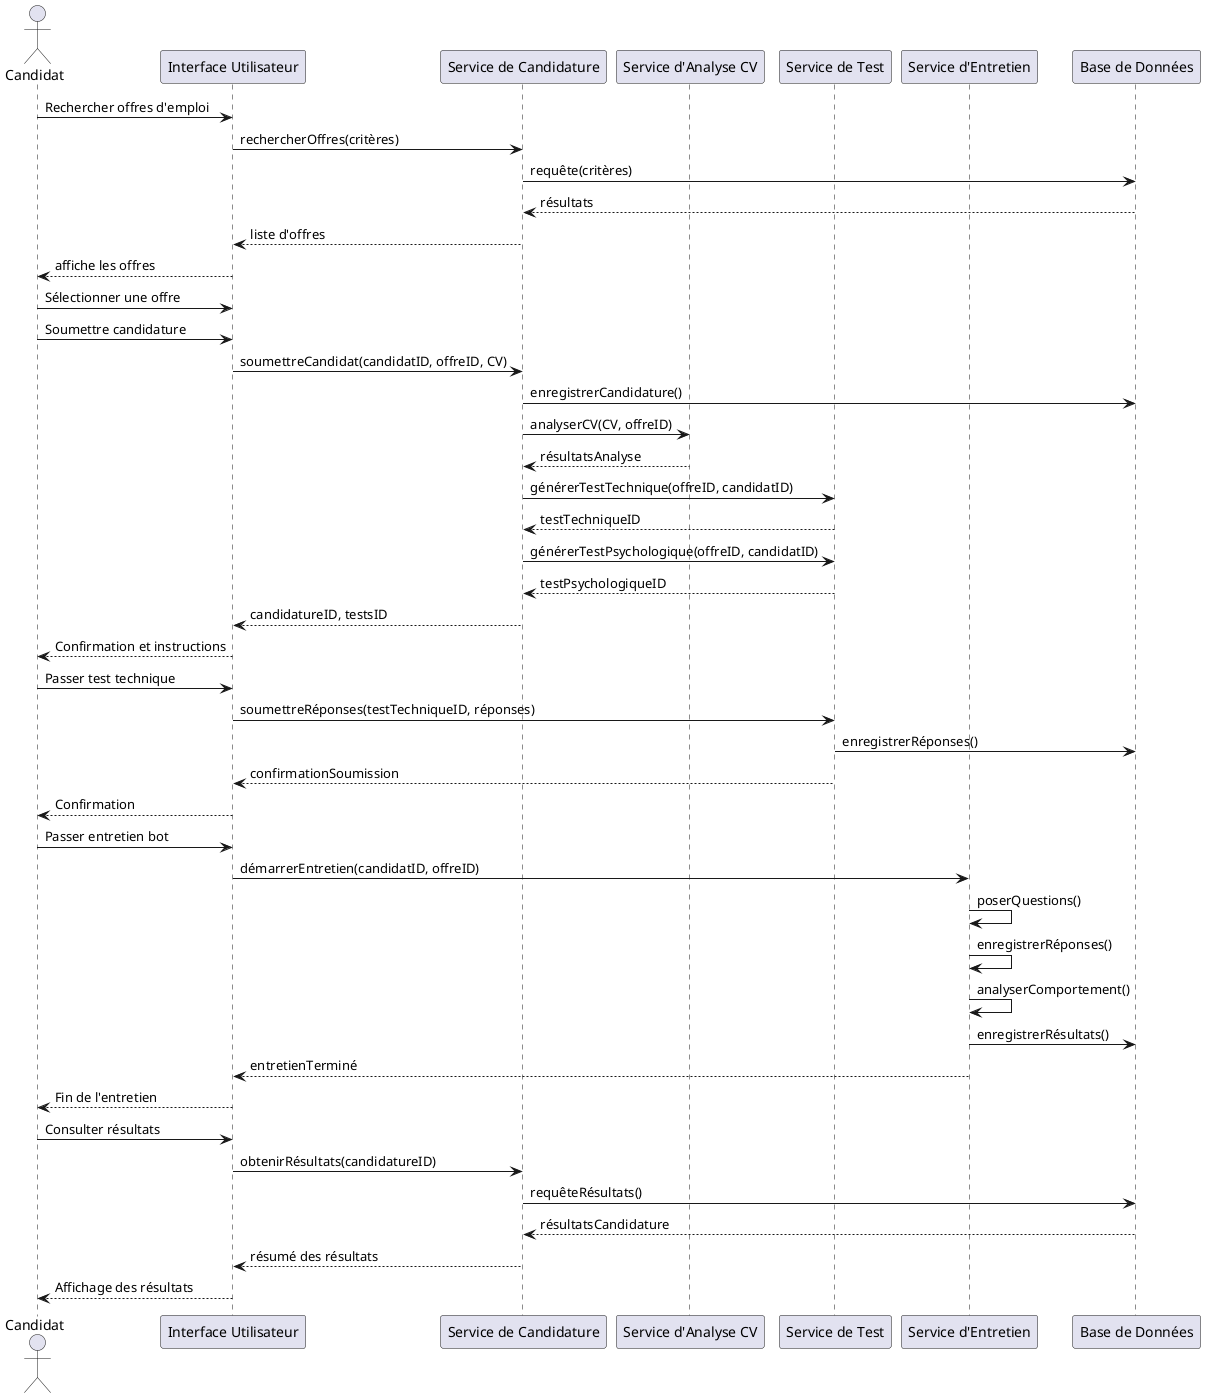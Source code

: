 @startuml
actor Candidat
participant "Interface Utilisateur" as UI
participant "Service de Candidature" as CandidatService
participant "Service d'Analyse CV" as CVService
participant "Service de Test" as TestService
participant "Service d'Entretien" as EntretienService
participant "Base de Données" as DB

Candidat -> UI: Rechercher offres d'emploi
UI -> CandidatService: rechercherOffres(critères)
CandidatService -> DB: requête(critères)
DB --> CandidatService: résultats
CandidatService --> UI: liste d'offres
UI --> Candidat: affiche les offres

Candidat -> UI: Sélectionner une offre
Candidat -> UI: Soumettre candidature
UI -> CandidatService: soumettreCandidat(candidatID, offreID, CV)
CandidatService -> DB: enregistrerCandidature()
CandidatService -> CVService: analyserCV(CV, offreID)
CVService --> CandidatService: résultatsAnalyse
CandidatService -> TestService: générerTestTechnique(offreID, candidatID)
TestService --> CandidatService: testTechniqueID
CandidatService -> TestService: générerTestPsychologique(offreID, candidatID)
TestService --> CandidatService: testPsychologiqueID
CandidatService --> UI: candidatureID, testsID
UI --> Candidat: Confirmation et instructions

Candidat -> UI: Passer test technique
UI -> TestService: soumettreRéponses(testTechniqueID, réponses)
TestService -> DB: enregistrerRéponses()
TestService --> UI: confirmationSoumission
UI --> Candidat: Confirmation

Candidat -> UI: Passer entretien bot
UI -> EntretienService: démarrerEntretien(candidatID, offreID)
EntretienService -> EntretienService: poserQuestions()
EntretienService -> EntretienService: enregistrerRéponses()
EntretienService -> EntretienService: analyserComportement()
EntretienService -> DB: enregistrerRésultats()
EntretienService --> UI: entretienTerminé
UI --> Candidat: Fin de l'entretien

Candidat -> UI: Consulter résultats
UI -> CandidatService: obtenirRésultats(candidatureID)
CandidatService -> DB: requêteRésultats()
DB --> CandidatService: résultatsCandidature
CandidatService --> UI: résumé des résultats
UI --> Candidat: Affichage des résultats
@enduml